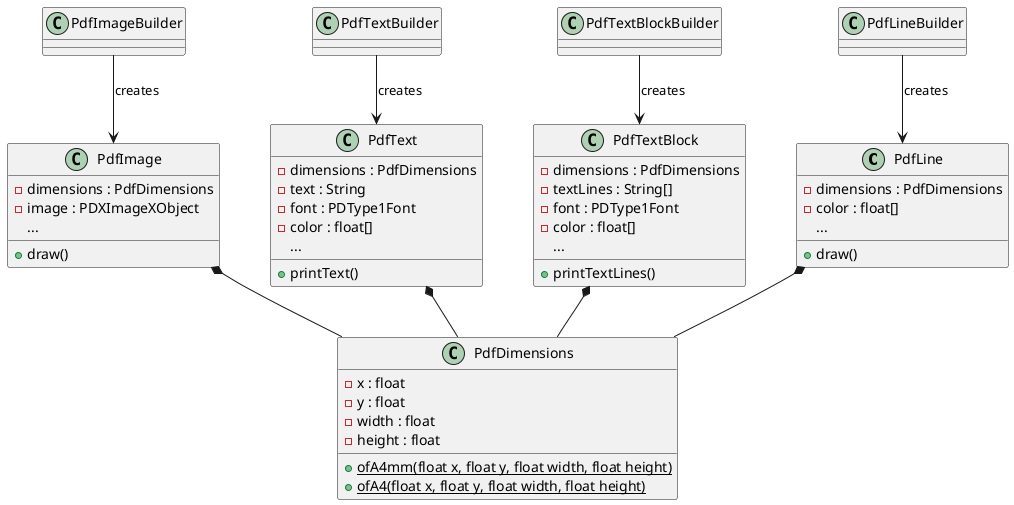 @startuml
skinparam nodesep 50
skinparam ranksep 50
skinparam class {
  BackgroundColor<<interface>> #ffccff
  BackgroundColor<<abstract>> #ccccff
}

class PdfLine {
    {field} - dimensions : PdfDimensions
    {field} - color : float[]
    {field} ...
    + draw()
}

class PdfImage {
    {field} - dimensions : PdfDimensions
    {field} - image : PDXImageXObject
    {field} ...
    + draw()
}

class PdfText {
    {field} - dimensions : PdfDimensions
    {field} - text : String
    {field} - font : PDType1Font
    {field} - color : float[]
    {field} ...
    + printText()
}

class PdfTextBlock {
    {field} - dimensions : PdfDimensions
    {field} - textLines : String[]
    {field} - font : PDType1Font
    {field} - color : float[]
    {field} ...
    + printTextLines()
}

class PdfDimensions {
    {field} - x : float
    {field} - y : float
    {field} - width : float
    {field} - height : float
    {static} + ofA4mm(float x, float y, float width, float height)
    {static} + ofA4(float x, float y, float width, float height)
}
PdfLineBuilder --> PdfLine : creates
PdfImageBuilder --> PdfImage : creates
PdfTextBuilder --> PdfText : creates
PdfTextBlockBuilder --> PdfTextBlock : creates
PdfLine *-d- PdfDimensions
PdfImage *-d- PdfDimensions
PdfText *-d- PdfDimensions
PdfTextBlock *-d- PdfDimensions
@enduml